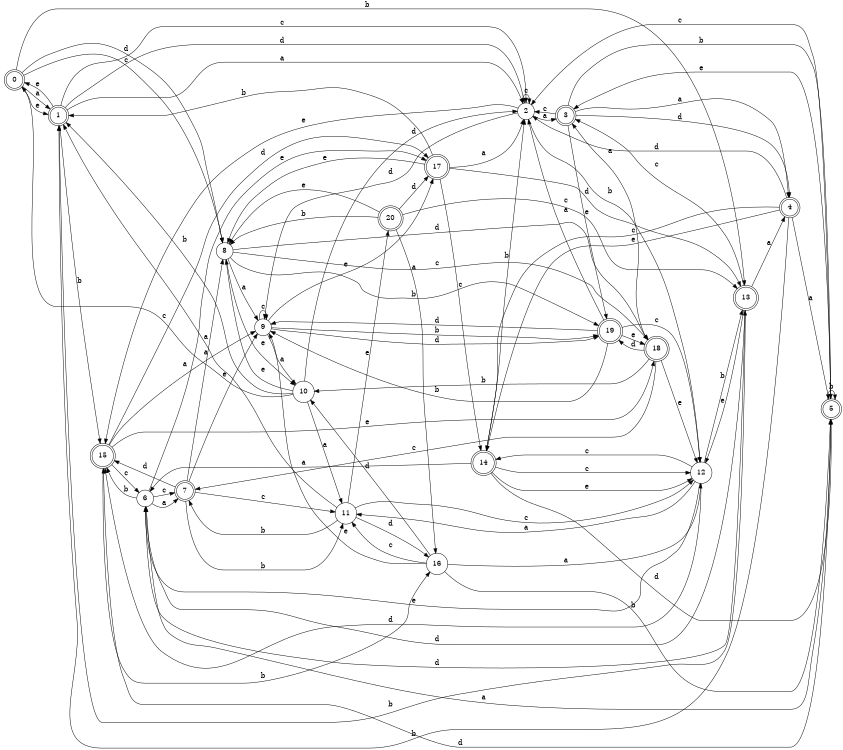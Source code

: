 digraph n17_1 {
__start0 [label="" shape="none"];

rankdir=LR;
size="8,5";

s0 [style="rounded,filled", color="black", fillcolor="white" shape="doublecircle", label="0"];
s1 [style="rounded,filled", color="black", fillcolor="white" shape="doublecircle", label="1"];
s2 [style="filled", color="black", fillcolor="white" shape="circle", label="2"];
s3 [style="rounded,filled", color="black", fillcolor="white" shape="doublecircle", label="3"];
s4 [style="rounded,filled", color="black", fillcolor="white" shape="doublecircle", label="4"];
s5 [style="rounded,filled", color="black", fillcolor="white" shape="doublecircle", label="5"];
s6 [style="filled", color="black", fillcolor="white" shape="circle", label="6"];
s7 [style="rounded,filled", color="black", fillcolor="white" shape="doublecircle", label="7"];
s8 [style="filled", color="black", fillcolor="white" shape="circle", label="8"];
s9 [style="filled", color="black", fillcolor="white" shape="circle", label="9"];
s10 [style="filled", color="black", fillcolor="white" shape="circle", label="10"];
s11 [style="filled", color="black", fillcolor="white" shape="circle", label="11"];
s12 [style="filled", color="black", fillcolor="white" shape="circle", label="12"];
s13 [style="rounded,filled", color="black", fillcolor="white" shape="doublecircle", label="13"];
s14 [style="rounded,filled", color="black", fillcolor="white" shape="doublecircle", label="14"];
s15 [style="rounded,filled", color="black", fillcolor="white" shape="doublecircle", label="15"];
s16 [style="filled", color="black", fillcolor="white" shape="circle", label="16"];
s17 [style="rounded,filled", color="black", fillcolor="white" shape="doublecircle", label="17"];
s18 [style="rounded,filled", color="black", fillcolor="white" shape="doublecircle", label="18"];
s19 [style="rounded,filled", color="black", fillcolor="white" shape="doublecircle", label="19"];
s20 [style="rounded,filled", color="black", fillcolor="white" shape="doublecircle", label="20"];
s0 -> s1 [label="a"];
s0 -> s13 [label="b"];
s0 -> s8 [label="c"];
s0 -> s8 [label="d"];
s0 -> s1 [label="e"];
s1 -> s2 [label="a"];
s1 -> s15 [label="b"];
s1 -> s2 [label="c"];
s1 -> s2 [label="d"];
s1 -> s0 [label="e"];
s2 -> s3 [label="a"];
s2 -> s12 [label="b"];
s2 -> s2 [label="c"];
s2 -> s9 [label="d"];
s2 -> s15 [label="e"];
s3 -> s4 [label="a"];
s3 -> s5 [label="b"];
s3 -> s2 [label="c"];
s3 -> s4 [label="d"];
s3 -> s19 [label="e"];
s4 -> s5 [label="a"];
s4 -> s1 [label="b"];
s4 -> s14 [label="c"];
s4 -> s2 [label="d"];
s4 -> s14 [label="e"];
s5 -> s6 [label="a"];
s5 -> s5 [label="b"];
s5 -> s2 [label="c"];
s5 -> s15 [label="d"];
s5 -> s3 [label="e"];
s6 -> s7 [label="a"];
s6 -> s15 [label="b"];
s6 -> s7 [label="c"];
s6 -> s13 [label="d"];
s6 -> s17 [label="e"];
s7 -> s8 [label="a"];
s7 -> s11 [label="b"];
s7 -> s11 [label="c"];
s7 -> s15 [label="d"];
s7 -> s9 [label="e"];
s8 -> s9 [label="a"];
s8 -> s19 [label="b"];
s8 -> s18 [label="c"];
s8 -> s18 [label="d"];
s8 -> s10 [label="e"];
s9 -> s10 [label="a"];
s9 -> s19 [label="b"];
s9 -> s9 [label="c"];
s9 -> s19 [label="d"];
s9 -> s17 [label="e"];
s10 -> s11 [label="a"];
s10 -> s1 [label="b"];
s10 -> s0 [label="c"];
s10 -> s2 [label="d"];
s10 -> s8 [label="e"];
s11 -> s1 [label="a"];
s11 -> s7 [label="b"];
s11 -> s12 [label="c"];
s11 -> s16 [label="d"];
s11 -> s20 [label="e"];
s12 -> s11 [label="a"];
s12 -> s13 [label="b"];
s12 -> s14 [label="c"];
s12 -> s15 [label="d"];
s12 -> s6 [label="e"];
s13 -> s4 [label="a"];
s13 -> s1 [label="b"];
s13 -> s3 [label="c"];
s13 -> s6 [label="d"];
s13 -> s12 [label="e"];
s14 -> s6 [label="a"];
s14 -> s2 [label="b"];
s14 -> s12 [label="c"];
s14 -> s5 [label="d"];
s14 -> s12 [label="e"];
s15 -> s9 [label="a"];
s15 -> s16 [label="b"];
s15 -> s6 [label="c"];
s15 -> s17 [label="d"];
s15 -> s18 [label="e"];
s16 -> s12 [label="a"];
s16 -> s5 [label="b"];
s16 -> s11 [label="c"];
s16 -> s10 [label="d"];
s16 -> s9 [label="e"];
s17 -> s2 [label="a"];
s17 -> s1 [label="b"];
s17 -> s14 [label="c"];
s17 -> s13 [label="d"];
s17 -> s8 [label="e"];
s18 -> s3 [label="a"];
s18 -> s10 [label="b"];
s18 -> s7 [label="c"];
s18 -> s19 [label="d"];
s18 -> s12 [label="e"];
s19 -> s2 [label="a"];
s19 -> s9 [label="b"];
s19 -> s12 [label="c"];
s19 -> s9 [label="d"];
s19 -> s18 [label="e"];
s20 -> s16 [label="a"];
s20 -> s8 [label="b"];
s20 -> s13 [label="c"];
s20 -> s17 [label="d"];
s20 -> s8 [label="e"];

}